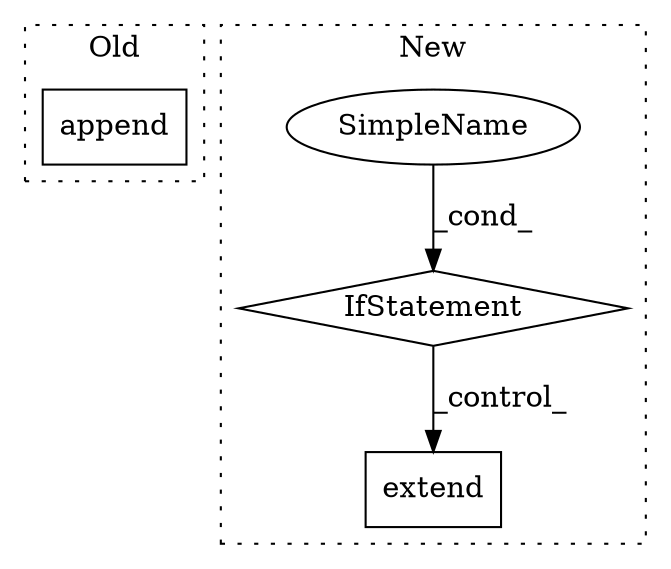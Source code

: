 digraph G {
subgraph cluster0 {
1 [label="append" a="32" s="2272,2291" l="7,1" shape="box"];
label = "Old";
style="dotted";
}
subgraph cluster1 {
2 [label="extend" a="32" s="2502,2517" l="7,1" shape="box"];
3 [label="IfStatement" a="25" s="2272,2291" l="4,2" shape="diamond"];
4 [label="SimpleName" a="42" s="" l="" shape="ellipse"];
label = "New";
style="dotted";
}
3 -> 2 [label="_control_"];
4 -> 3 [label="_cond_"];
}
